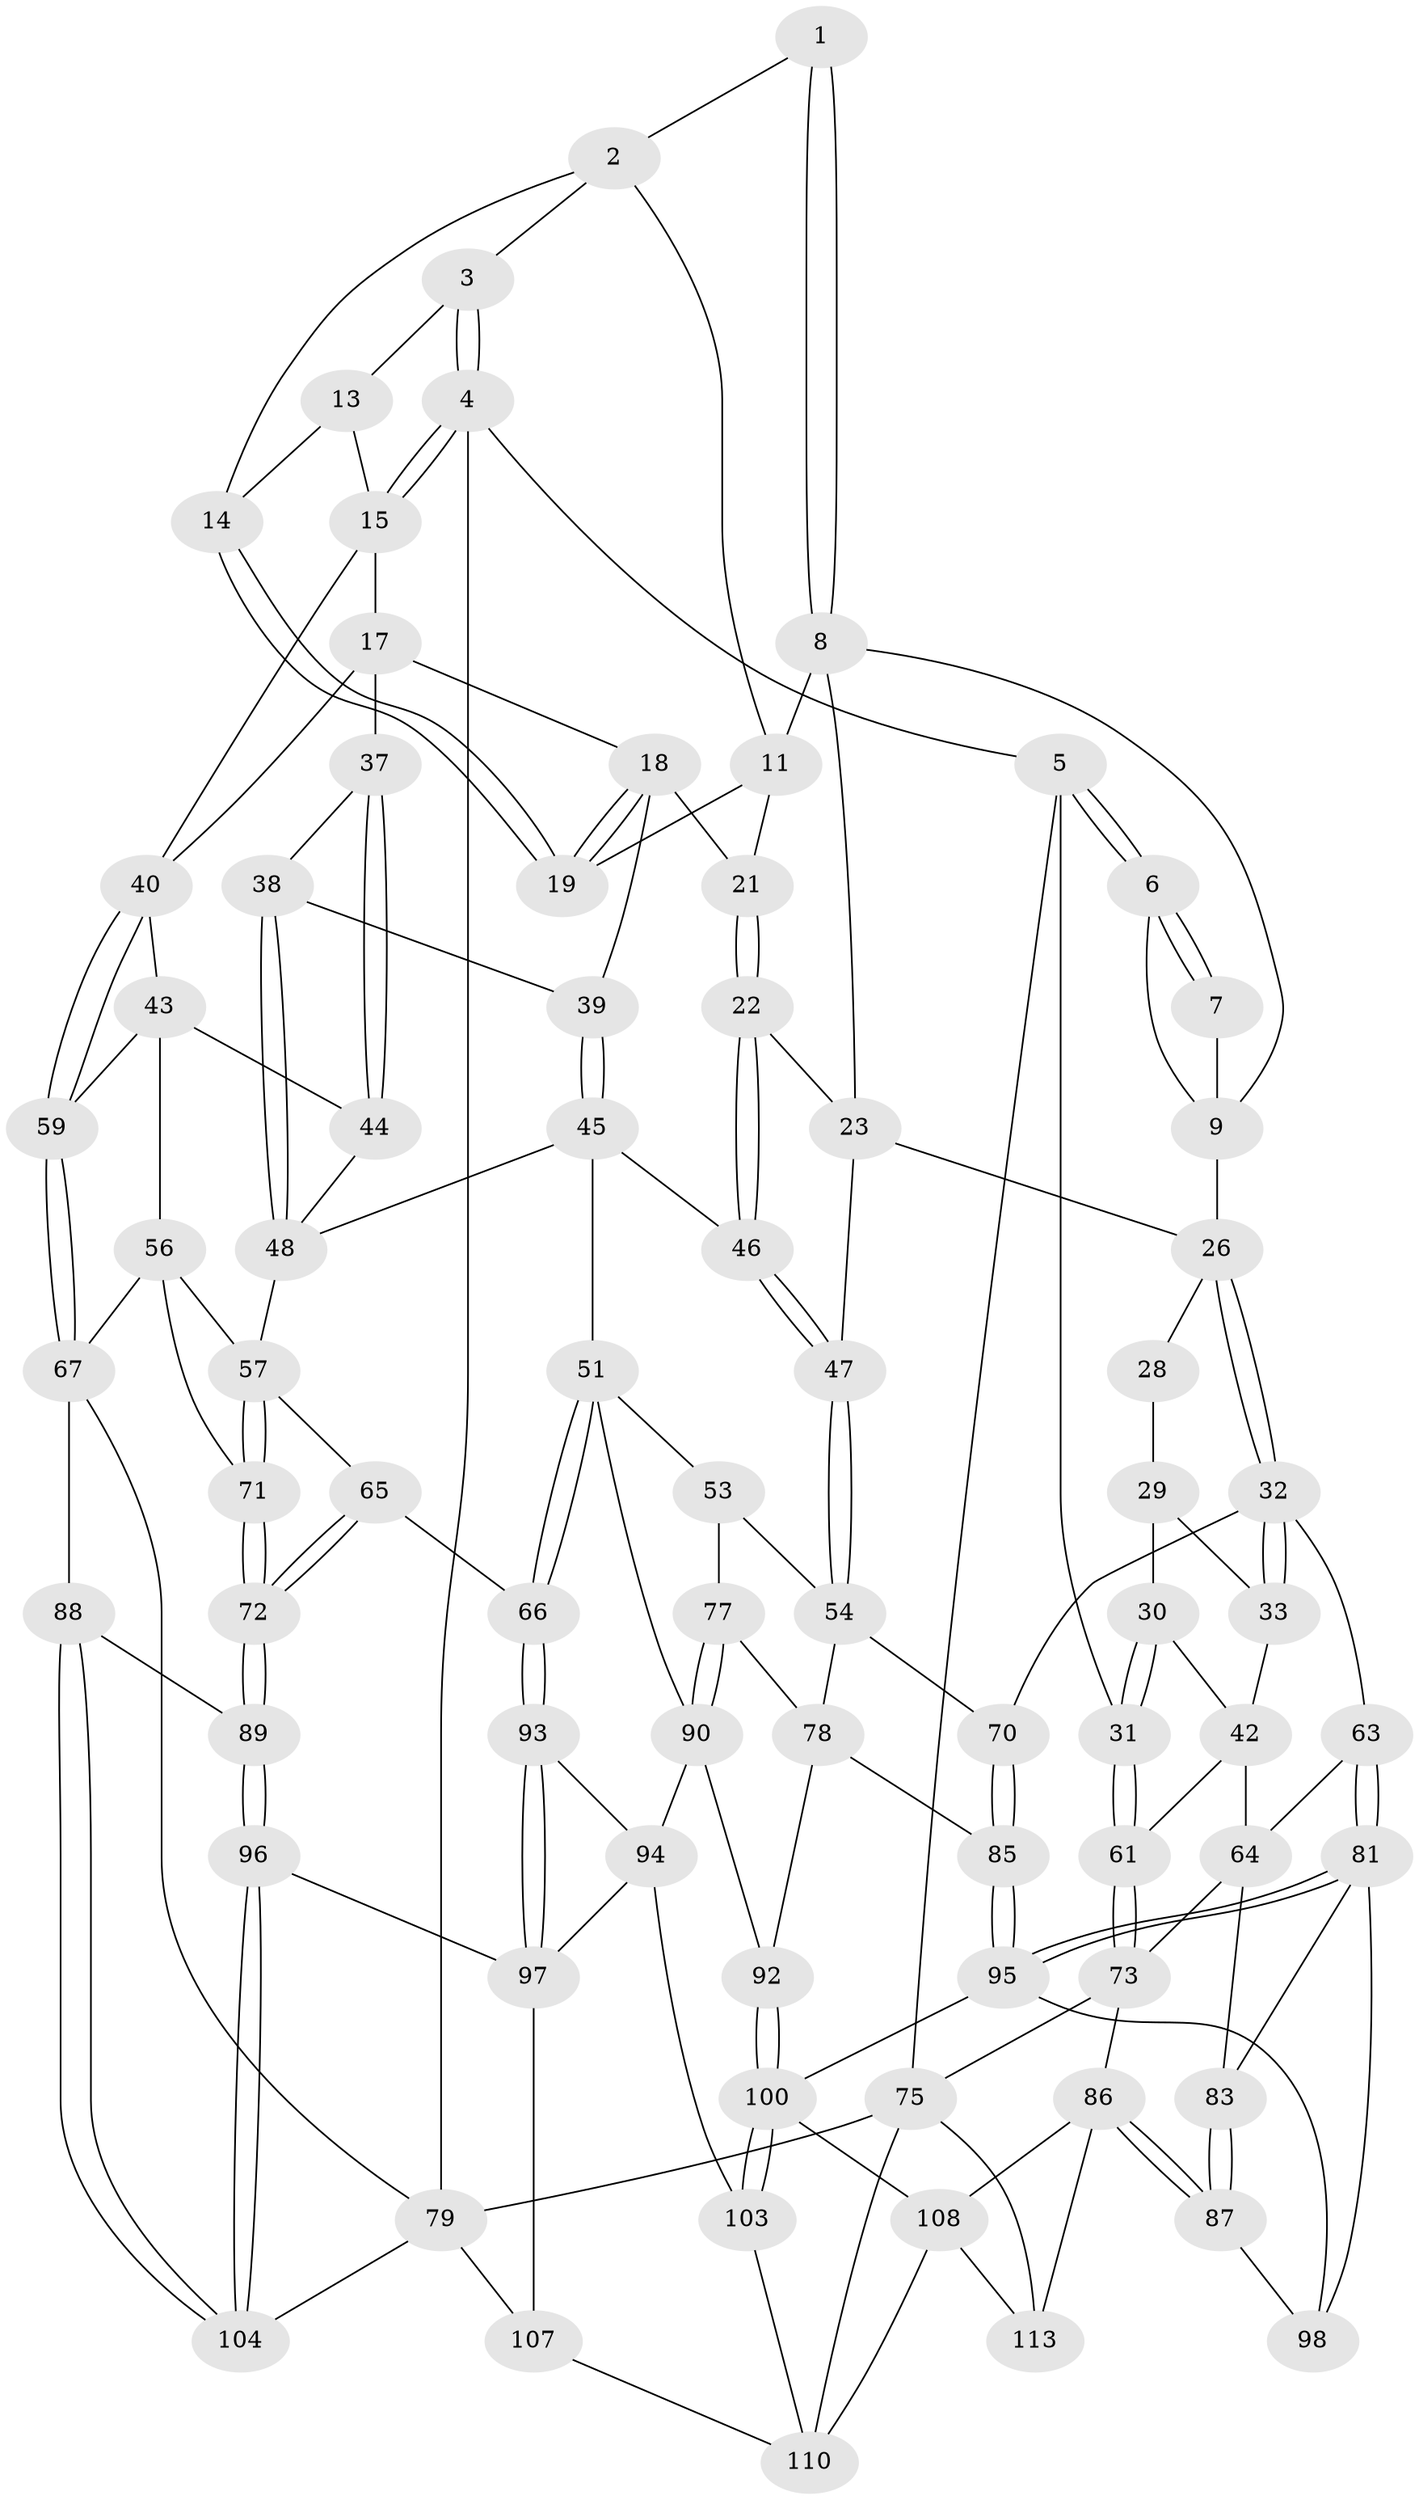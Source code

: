 // Generated by graph-tools (version 1.1) at 2025/52/02/27/25 19:52:36]
// undirected, 79 vertices, 176 edges
graph export_dot {
graph [start="1"]
  node [color=gray90,style=filled];
  1 [pos="+0.38467611067714375+0"];
  2 [pos="+0.5811985780541342+0",super="+10"];
  3 [pos="+1+0"];
  4 [pos="+1+0"];
  5 [pos="+0+0"];
  6 [pos="+0+0"];
  7 [pos="+0.2031379055670997+0"];
  8 [pos="+0.409529959783315+0.18253315266477715",super="+12"];
  9 [pos="+0.33394862703320966+0.17225386208671067",super="+24"];
  11 [pos="+0.6057507418291919+0.08428312386377161",super="+20"];
  13 [pos="+0.8786497046097902+0.0960356977642665"];
  14 [pos="+0.8687357777439302+0.10522405527355248"];
  15 [pos="+1+0.21309284893833894",super="+16"];
  17 [pos="+0.8693134710008661+0.26378843284041364",super="+36"];
  18 [pos="+0.847259821817936+0.24870969494162",super="+35"];
  19 [pos="+0.8455265241705413+0.23590334593575416"];
  21 [pos="+0.7162551722919244+0.31473354310989676"];
  22 [pos="+0.6397111677376022+0.35397466393246635"];
  23 [pos="+0.48993853815554195+0.2935090411106533",super="+25"];
  26 [pos="+0.3982449887972762+0.4331212545676977",super="+27"];
  28 [pos="+0.2524064767165878+0.2370043732402636"];
  29 [pos="+0.20931651491126216+0.24141159781865798",super="+34"];
  30 [pos="+0.128180072765059+0.24428186424738196"];
  31 [pos="+0+0.1191322927637467"];
  32 [pos="+0.36358254024038883+0.4710635251425096",super="+62"];
  33 [pos="+0.24836528208275668+0.43772004453006874"];
  37 [pos="+0.8670619074546847+0.3647955381422278"];
  38 [pos="+0.765741892278001+0.38981325349243456"];
  39 [pos="+0.7471677476519777+0.36313796046291835"];
  40 [pos="+1+0.3137899992442491",super="+41"];
  42 [pos="+0.20521511035005213+0.43488607618561137",super="+60"];
  43 [pos="+0.9301189627181341+0.45422807495610196",super="+55"];
  44 [pos="+0.8626199780272977+0.4450829665911876"];
  45 [pos="+0.6873531610585335+0.4543832607419538",super="+49"];
  46 [pos="+0.631353923986467+0.41926227452431863"];
  47 [pos="+0.5696736697414394+0.49441573849014114"];
  48 [pos="+0.791337203729031+0.46929691757461817",super="+50"];
  51 [pos="+0.73503200629343+0.576507131542401",super="+52"];
  53 [pos="+0.6166994135815634+0.5371217340423398"];
  54 [pos="+0.5737722520814766+0.5026816629418506",super="+69"];
  56 [pos="+0.9503114084108902+0.4975186265606996",super="+68"];
  57 [pos="+0.892963167076998+0.545773090612333",super="+58"];
  59 [pos="+1+0.5273349503527529"];
  61 [pos="+0+0.2947158305541299"];
  63 [pos="+0.13028920810892197+0.5568899409947714"];
  64 [pos="+0.1270255227659491+0.5542013227637262",super="+76"];
  65 [pos="+0.8100891893382723+0.613662732658011"];
  66 [pos="+0.7524305775639483+0.599577018665502"];
  67 [pos="+1+0.6735662993517278",super="+80"];
  70 [pos="+0.3593994056134972+0.6009753210414189"];
  71 [pos="+0.9453052611476125+0.6113270511984287"];
  72 [pos="+0.8760974768980108+0.666206159064569"];
  73 [pos="+0+0.5087126898389616",super="+74"];
  75 [pos="+0+1",super="+114"];
  77 [pos="+0.5650451463824328+0.6289571520139883"];
  78 [pos="+0.5420199922139511+0.6150035303368888",super="+84"];
  79 [pos="+1+1",super="+106"];
  81 [pos="+0.19454003746606743+0.6613136275412396",super="+82"];
  83 [pos="+0.08198232811546873+0.6071607622184502"];
  85 [pos="+0.35656690875615077+0.6516677210481066"];
  86 [pos="+0+0.9662772286847822",super="+109"];
  87 [pos="+0.03969582662580606+0.7746239590740027"];
  88 [pos="+0.9395162215825161+0.7365972395103848"];
  89 [pos="+0.8831668629133557+0.691413973964947"];
  90 [pos="+0.5963158358621571+0.6706254887193066",super="+91"];
  92 [pos="+0.4941360688783785+0.7198363435683605"];
  93 [pos="+0.7180138163908321+0.7677261576330482"];
  94 [pos="+0.6612615234218805+0.7749936796900605",super="+102"];
  95 [pos="+0.33123095925121726+0.6813900292399051",super="+99"];
  96 [pos="+0.7739398865215574+0.800643425746572"];
  97 [pos="+0.7378784695951299+0.78193657361386",super="+105"];
  98 [pos="+0.10165282419574247+0.7371525178599647"];
  100 [pos="+0.5243330262791844+0.8943073777403232",super="+101"];
  103 [pos="+0.531189150109904+0.9026093360126336"];
  104 [pos="+0.8648389602724688+0.9231754786861278"];
  107 [pos="+0.7808428850138821+1"];
  108 [pos="+0.29909113604670706+0.8173090534075168",super="+112"];
  110 [pos="+0.5438436552198902+1",super="+111"];
  113 [pos="+0.2570143376708579+0.9001916747507659"];
  1 -- 2;
  1 -- 8;
  1 -- 8;
  2 -- 3;
  2 -- 11;
  2 -- 14;
  3 -- 4;
  3 -- 4;
  3 -- 13;
  4 -- 5;
  4 -- 15;
  4 -- 15;
  4 -- 79;
  5 -- 6;
  5 -- 6;
  5 -- 31;
  5 -- 75;
  6 -- 7;
  6 -- 7;
  6 -- 9;
  7 -- 9;
  8 -- 9;
  8 -- 11;
  8 -- 23;
  9 -- 26;
  11 -- 19;
  11 -- 21;
  13 -- 14;
  13 -- 15;
  14 -- 19;
  14 -- 19;
  15 -- 40;
  15 -- 17;
  17 -- 18;
  17 -- 40;
  17 -- 37;
  18 -- 19;
  18 -- 19;
  18 -- 21;
  18 -- 39;
  21 -- 22;
  21 -- 22;
  22 -- 23;
  22 -- 46;
  22 -- 46;
  23 -- 26;
  23 -- 47;
  26 -- 32;
  26 -- 32;
  26 -- 28;
  28 -- 29 [weight=2];
  29 -- 30;
  29 -- 33;
  30 -- 31;
  30 -- 31;
  30 -- 42;
  31 -- 61;
  31 -- 61;
  32 -- 33;
  32 -- 33;
  32 -- 70;
  32 -- 63;
  33 -- 42;
  37 -- 38;
  37 -- 44;
  37 -- 44;
  38 -- 39;
  38 -- 48;
  38 -- 48;
  39 -- 45;
  39 -- 45;
  40 -- 59;
  40 -- 59;
  40 -- 43;
  42 -- 64;
  42 -- 61;
  43 -- 44;
  43 -- 56;
  43 -- 59;
  44 -- 48;
  45 -- 46;
  45 -- 48;
  45 -- 51;
  46 -- 47;
  46 -- 47;
  47 -- 54;
  47 -- 54;
  48 -- 57;
  51 -- 66;
  51 -- 66;
  51 -- 90;
  51 -- 53;
  53 -- 54;
  53 -- 77;
  54 -- 78;
  54 -- 70;
  56 -- 57;
  56 -- 67;
  56 -- 71;
  57 -- 71;
  57 -- 71;
  57 -- 65;
  59 -- 67;
  59 -- 67;
  61 -- 73;
  61 -- 73;
  63 -- 64;
  63 -- 81;
  63 -- 81;
  64 -- 73;
  64 -- 83;
  65 -- 66;
  65 -- 72;
  65 -- 72;
  66 -- 93;
  66 -- 93;
  67 -- 88;
  67 -- 79;
  70 -- 85;
  70 -- 85;
  71 -- 72;
  71 -- 72;
  72 -- 89;
  72 -- 89;
  73 -- 75;
  73 -- 86;
  75 -- 79;
  75 -- 113;
  75 -- 110;
  77 -- 78;
  77 -- 90;
  77 -- 90;
  78 -- 92;
  78 -- 85;
  79 -- 104;
  79 -- 107;
  81 -- 95;
  81 -- 95;
  81 -- 98;
  81 -- 83;
  83 -- 87;
  83 -- 87;
  85 -- 95;
  85 -- 95;
  86 -- 87;
  86 -- 87;
  86 -- 113;
  86 -- 108;
  87 -- 98;
  88 -- 89;
  88 -- 104;
  88 -- 104;
  89 -- 96;
  89 -- 96;
  90 -- 92;
  90 -- 94;
  92 -- 100;
  92 -- 100;
  93 -- 94;
  93 -- 97;
  93 -- 97;
  94 -- 103;
  94 -- 97;
  95 -- 98;
  95 -- 100;
  96 -- 97;
  96 -- 104;
  96 -- 104;
  97 -- 107;
  100 -- 103;
  100 -- 103;
  100 -- 108;
  103 -- 110;
  107 -- 110;
  108 -- 113;
  108 -- 110;
}
